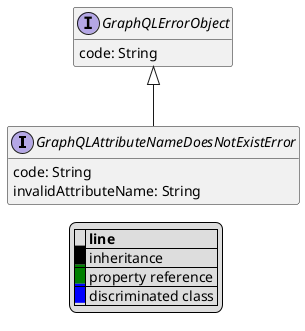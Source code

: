 @startuml

hide empty fields
hide empty methods
legend
|= |= line |
|<back:black>   </back>| inheritance |
|<back:green>   </back>| property reference |
|<back:blue>   </back>| discriminated class |
endlegend
interface GraphQLAttributeNameDoesNotExistError [[GraphQLAttributeNameDoesNotExistError.svg]] extends GraphQLErrorObject {
    code: String
    invalidAttributeName: String
}
interface GraphQLErrorObject [[GraphQLErrorObject.svg]]  {
    code: String
}





@enduml
